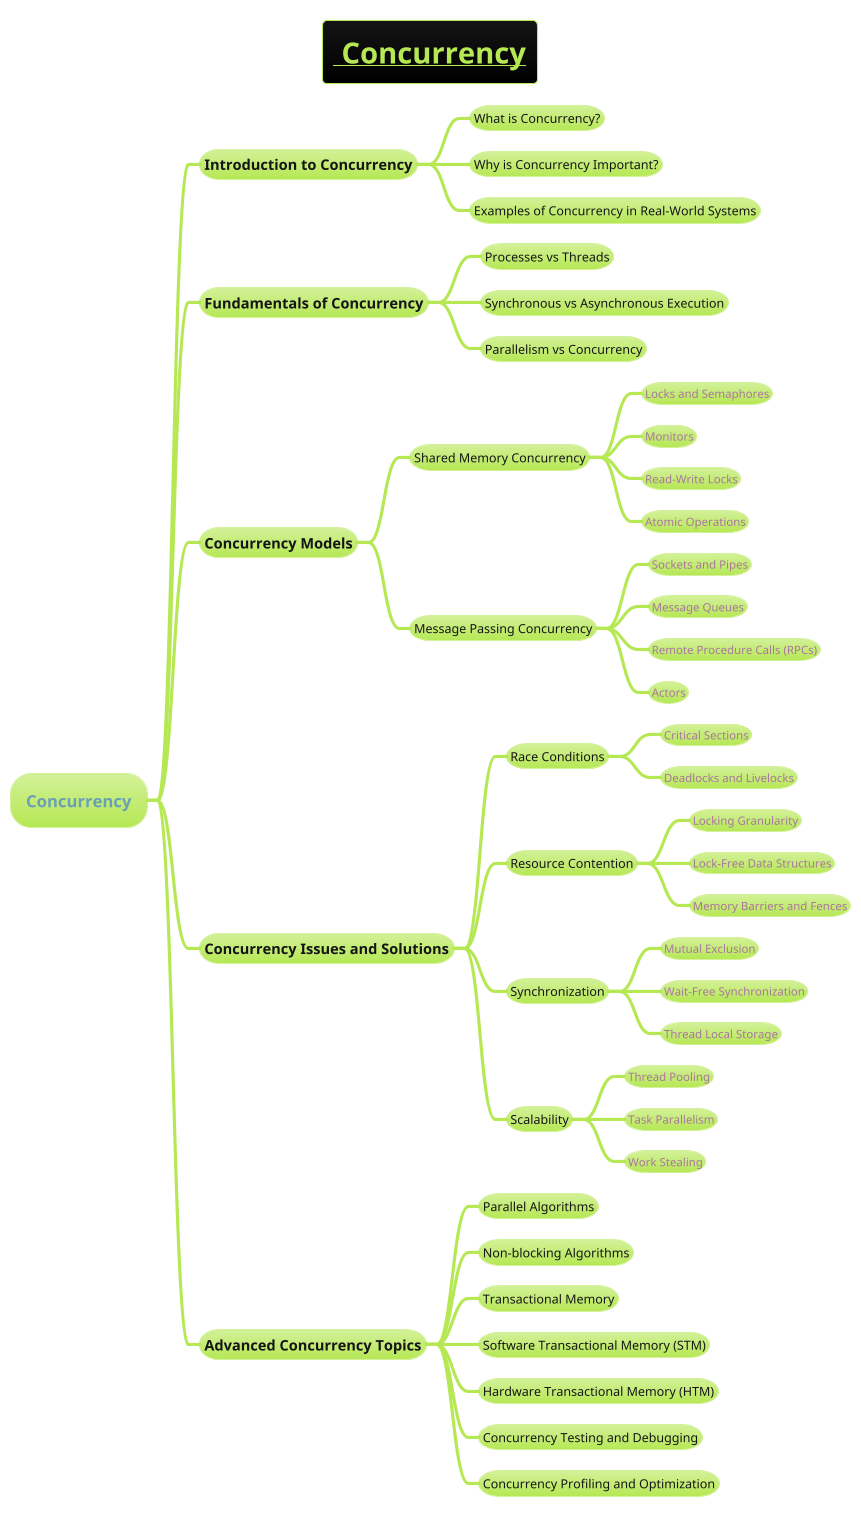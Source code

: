 @startmindmap
!theme hacker
title =__ Concurrency__

* Concurrency
** Introduction to Concurrency
*** What is Concurrency?
*** Why is Concurrency Important?
*** Examples of Concurrency in Real-World Systems
** Fundamentals of Concurrency
*** Processes vs Threads
*** Synchronous vs Asynchronous Execution
*** Parallelism vs Concurrency
** Concurrency Models
*** Shared Memory Concurrency
**** Locks and Semaphores
**** Monitors
**** Read-Write Locks
**** Atomic Operations
*** Message Passing Concurrency
**** Sockets and Pipes
**** Message Queues
**** Remote Procedure Calls (RPCs)
**** Actors
** Concurrency Issues and Solutions
*** Race Conditions
**** Critical Sections
**** Deadlocks and Livelocks
*** Resource Contention
**** Locking Granularity
**** Lock-Free Data Structures
**** Memory Barriers and Fences
*** Synchronization
**** Mutual Exclusion
**** Wait-Free Synchronization
**** Thread Local Storage
*** Scalability
**** Thread Pooling
**** Task Parallelism
**** Work Stealing
** Advanced Concurrency Topics
*** Parallel Algorithms
*** Non-blocking Algorithms
*** Transactional Memory
*** Software Transactional Memory (STM)
*** Hardware Transactional Memory (HTM)
*** Concurrency Testing and Debugging
*** Concurrency Profiling and Optimization
@endmindmap
